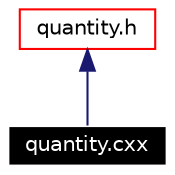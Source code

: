 digraph G
{
  edge [fontname="Helvetica",fontsize=10,labelfontname="Helvetica",labelfontsize=10];
  node [fontname="Helvetica",fontsize=10,shape=record];
  Node97 [label="quantity.cxx",height=0.2,width=0.4,color="white", fillcolor="black", style="filled" fontcolor="white"];
  Node98 -> Node97 [dir=back,color="midnightblue",fontsize=10,style="solid",fontname="Helvetica"];
  Node98 [label="quantity.h",height=0.2,width=0.4,color="red",URL="$quantity_8h.html"];
}
